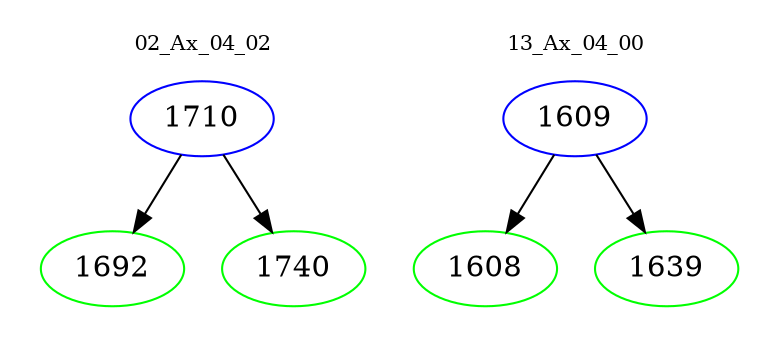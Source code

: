 digraph{
subgraph cluster_0 {
color = white
label = "02_Ax_04_02";
fontsize=10;
T0_1710 [label="1710", color="blue"]
T0_1710 -> T0_1692 [color="black"]
T0_1692 [label="1692", color="green"]
T0_1710 -> T0_1740 [color="black"]
T0_1740 [label="1740", color="green"]
}
subgraph cluster_1 {
color = white
label = "13_Ax_04_00";
fontsize=10;
T1_1609 [label="1609", color="blue"]
T1_1609 -> T1_1608 [color="black"]
T1_1608 [label="1608", color="green"]
T1_1609 -> T1_1639 [color="black"]
T1_1639 [label="1639", color="green"]
}
}

